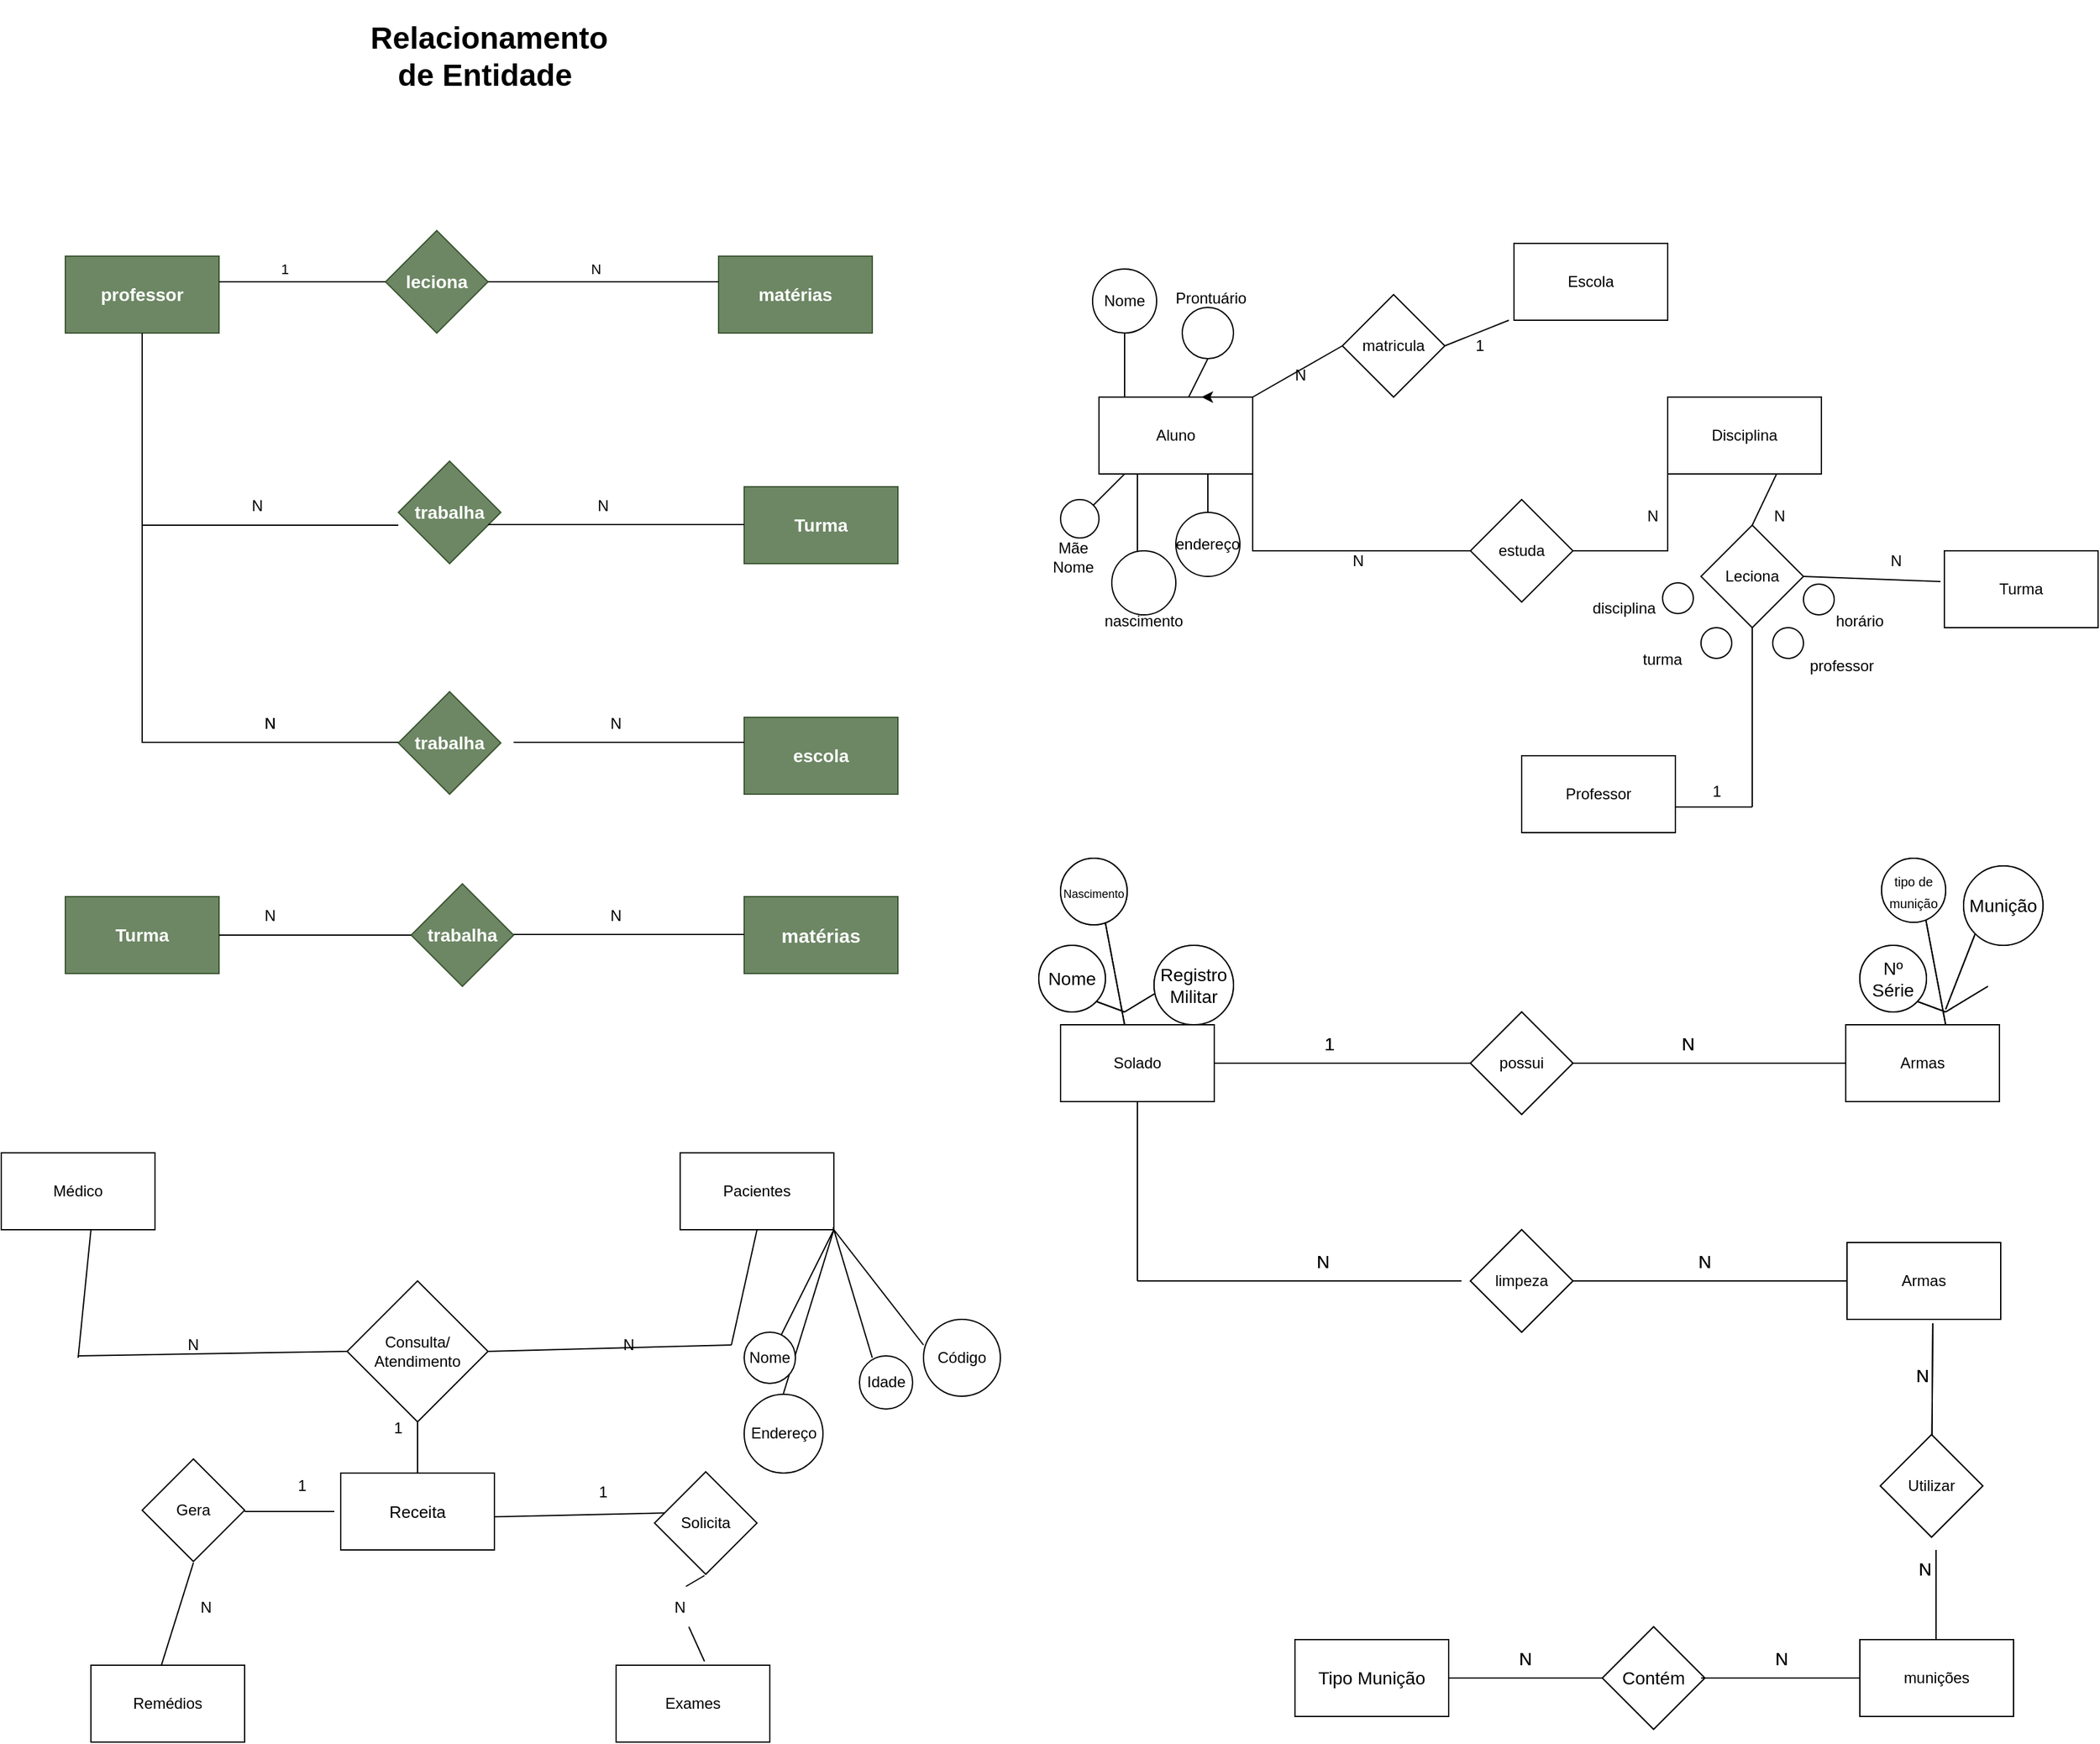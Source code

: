 <mxfile version="20.6.0" type="github">
  <diagram id="TIHsoBNiSvZj5yawtPr-" name="Página-1">
    <mxGraphModel dx="2253" dy="794" grid="1" gridSize="10" guides="1" tooltips="1" connect="1" arrows="1" fold="1" page="1" pageScale="1" pageWidth="827" pageHeight="1169" math="0" shadow="0">
      <root>
        <mxCell id="0" />
        <mxCell id="1" parent="0" />
        <mxCell id="hfVkXIuvT78MhlZP0iKI-267" value="&lt;font style=&quot;font-size: 14px;&quot;&gt;&lt;b&gt;professor&lt;/b&gt;&lt;/font&gt;" style="rounded=0;whiteSpace=wrap;html=1;fillColor=#6d8764;fontColor=#ffffff;strokeColor=#3A5431;" vertex="1" parent="1">
          <mxGeometry x="-760" y="220" width="120" height="60" as="geometry" />
        </mxCell>
        <mxCell id="hfVkXIuvT78MhlZP0iKI-268" value="&lt;font style=&quot;font-size: 14px;&quot;&gt;&lt;b&gt;leciona&lt;/b&gt;&lt;/font&gt;" style="rhombus;whiteSpace=wrap;html=1;fillColor=#6d8764;fontColor=#ffffff;strokeColor=#3A5431;" vertex="1" parent="1">
          <mxGeometry x="-510" y="200" width="80" height="80" as="geometry" />
        </mxCell>
        <mxCell id="hfVkXIuvT78MhlZP0iKI-269" value="&lt;font style=&quot;font-size: 14px;&quot;&gt;&lt;b&gt;matérias&lt;/b&gt;&lt;/font&gt;" style="rounded=0;whiteSpace=wrap;html=1;fillColor=#6d8764;fontColor=#ffffff;strokeColor=#3A5431;" vertex="1" parent="1">
          <mxGeometry x="-250" y="220" width="120" height="60" as="geometry" />
        </mxCell>
        <mxCell id="hfVkXIuvT78MhlZP0iKI-270" value="" style="endArrow=none;html=1;rounded=0;entryX=0;entryY=0.5;entryDx=0;entryDy=0;" edge="1" parent="1" target="hfVkXIuvT78MhlZP0iKI-268">
          <mxGeometry width="50" height="50" relative="1" as="geometry">
            <mxPoint x="-640" y="240" as="sourcePoint" />
            <mxPoint x="-590" y="190" as="targetPoint" />
          </mxGeometry>
        </mxCell>
        <mxCell id="hfVkXIuvT78MhlZP0iKI-271" value="1" style="edgeLabel;html=1;align=center;verticalAlign=middle;resizable=0;points=[];" vertex="1" connectable="0" parent="hfVkXIuvT78MhlZP0iKI-270">
          <mxGeometry x="-0.212" y="4" relative="1" as="geometry">
            <mxPoint y="-6" as="offset" />
          </mxGeometry>
        </mxCell>
        <mxCell id="hfVkXIuvT78MhlZP0iKI-272" value="" style="endArrow=none;html=1;rounded=0;exitX=1;exitY=0.5;exitDx=0;exitDy=0;" edge="1" parent="1" source="hfVkXIuvT78MhlZP0iKI-268">
          <mxGeometry width="50" height="50" relative="1" as="geometry">
            <mxPoint x="-420" y="239.5" as="sourcePoint" />
            <mxPoint x="-250" y="240" as="targetPoint" />
            <Array as="points">
              <mxPoint x="-330" y="240" />
            </Array>
          </mxGeometry>
        </mxCell>
        <mxCell id="hfVkXIuvT78MhlZP0iKI-273" value="N" style="edgeLabel;html=1;align=center;verticalAlign=middle;resizable=0;points=[];" vertex="1" connectable="0" parent="hfVkXIuvT78MhlZP0iKI-272">
          <mxGeometry x="-0.075" y="-2" relative="1" as="geometry">
            <mxPoint y="-12" as="offset" />
          </mxGeometry>
        </mxCell>
        <mxCell id="hfVkXIuvT78MhlZP0iKI-274" value="&lt;font style=&quot;font-size: 14px;&quot;&gt;&lt;b&gt;Turma&lt;/b&gt;&lt;/font&gt;" style="rounded=0;whiteSpace=wrap;html=1;fillColor=#6d8764;fontColor=#ffffff;strokeColor=#3A5431;" vertex="1" parent="1">
          <mxGeometry x="-230" y="400" width="120" height="60" as="geometry" />
        </mxCell>
        <mxCell id="hfVkXIuvT78MhlZP0iKI-275" value="" style="endArrow=none;html=1;rounded=0;entryX=0.5;entryY=1;entryDx=0;entryDy=0;startArrow=none;" edge="1" parent="1" target="hfVkXIuvT78MhlZP0iKI-267">
          <mxGeometry width="50" height="50" relative="1" as="geometry">
            <mxPoint x="-700" y="600" as="sourcePoint" />
            <mxPoint x="-700" y="290" as="targetPoint" />
            <Array as="points" />
          </mxGeometry>
        </mxCell>
        <mxCell id="hfVkXIuvT78MhlZP0iKI-276" value="" style="endArrow=none;html=1;rounded=0;entryX=0.5;entryY=1;entryDx=0;entryDy=0;" edge="1" parent="1">
          <mxGeometry width="50" height="50" relative="1" as="geometry">
            <mxPoint x="-700" y="360" as="sourcePoint" />
            <mxPoint x="-700" y="320" as="targetPoint" />
            <Array as="points">
              <mxPoint x="-700" y="340" />
              <mxPoint x="-700" y="320" />
              <mxPoint x="-700" y="330" />
            </Array>
          </mxGeometry>
        </mxCell>
        <mxCell id="hfVkXIuvT78MhlZP0iKI-277" value="&lt;font style=&quot;font-size: 14px;&quot;&gt;&lt;b&gt;trabalha&lt;/b&gt;&lt;/font&gt;" style="rhombus;whiteSpace=wrap;html=1;fillColor=#6d8764;fontColor=#ffffff;strokeColor=#3A5431;" vertex="1" parent="1">
          <mxGeometry x="-500" y="380" width="80" height="80" as="geometry" />
        </mxCell>
        <mxCell id="hfVkXIuvT78MhlZP0iKI-278" value="" style="endArrow=none;html=1;rounded=0;" edge="1" parent="1">
          <mxGeometry width="50" height="50" relative="1" as="geometry">
            <mxPoint x="-500" y="430" as="sourcePoint" />
            <mxPoint x="-700" y="430" as="targetPoint" />
          </mxGeometry>
        </mxCell>
        <mxCell id="hfVkXIuvT78MhlZP0iKI-279" value="&lt;font style=&quot;font-size: 14px;&quot;&gt;&lt;b&gt;trabalha&lt;/b&gt;&lt;/font&gt;" style="rhombus;whiteSpace=wrap;html=1;fillColor=#6d8764;fontColor=#ffffff;strokeColor=#3A5431;" vertex="1" parent="1">
          <mxGeometry x="-500" y="560" width="80" height="80" as="geometry" />
        </mxCell>
        <mxCell id="hfVkXIuvT78MhlZP0iKI-280" value="&lt;b&gt;&lt;font style=&quot;font-size: 14px;&quot;&gt;escola&lt;/font&gt;&lt;/b&gt;" style="rounded=0;whiteSpace=wrap;html=1;fillColor=#6d8764;fontColor=#ffffff;strokeColor=#3A5431;" vertex="1" parent="1">
          <mxGeometry x="-230" y="580" width="120" height="60" as="geometry" />
        </mxCell>
        <mxCell id="hfVkXIuvT78MhlZP0iKI-281" value="" style="endArrow=none;html=1;rounded=0;" edge="1" parent="1">
          <mxGeometry width="50" height="50" relative="1" as="geometry">
            <mxPoint x="-500" y="599.5" as="sourcePoint" />
            <mxPoint x="-700" y="599.5" as="targetPoint" />
          </mxGeometry>
        </mxCell>
        <mxCell id="hfVkXIuvT78MhlZP0iKI-282" value="" style="endArrow=none;html=1;rounded=0;" edge="1" parent="1">
          <mxGeometry width="50" height="50" relative="1" as="geometry">
            <mxPoint x="-230" y="429.5" as="sourcePoint" />
            <mxPoint x="-430" y="429.5" as="targetPoint" />
          </mxGeometry>
        </mxCell>
        <mxCell id="hfVkXIuvT78MhlZP0iKI-283" value="" style="endArrow=none;html=1;rounded=0;" edge="1" parent="1">
          <mxGeometry width="50" height="50" relative="1" as="geometry">
            <mxPoint x="-230" y="599.5" as="sourcePoint" />
            <mxPoint x="-410" y="599.5" as="targetPoint" />
          </mxGeometry>
        </mxCell>
        <mxCell id="hfVkXIuvT78MhlZP0iKI-284" value="N" style="text;html=1;strokeColor=none;fillColor=none;align=center;verticalAlign=middle;whiteSpace=wrap;rounded=0;" vertex="1" parent="1">
          <mxGeometry x="-370" y="400" width="60" height="30" as="geometry" />
        </mxCell>
        <mxCell id="hfVkXIuvT78MhlZP0iKI-285" value="N" style="text;html=1;strokeColor=none;fillColor=none;align=center;verticalAlign=middle;whiteSpace=wrap;rounded=0;" vertex="1" parent="1">
          <mxGeometry x="-640" y="400" width="60" height="30" as="geometry" />
        </mxCell>
        <mxCell id="hfVkXIuvT78MhlZP0iKI-286" value="N" style="text;html=1;strokeColor=none;fillColor=none;align=center;verticalAlign=middle;whiteSpace=wrap;rounded=0;" vertex="1" parent="1">
          <mxGeometry x="-360" y="570" width="60" height="30" as="geometry" />
        </mxCell>
        <mxCell id="hfVkXIuvT78MhlZP0iKI-287" value="N" style="text;html=1;strokeColor=none;fillColor=none;align=center;verticalAlign=middle;whiteSpace=wrap;rounded=0;" vertex="1" parent="1">
          <mxGeometry x="-630" y="570" width="60" height="30" as="geometry" />
        </mxCell>
        <mxCell id="hfVkXIuvT78MhlZP0iKI-288" value="&lt;b&gt;&lt;font style=&quot;font-size: 14px;&quot;&gt;Turma&lt;/font&gt;&lt;/b&gt;" style="rounded=0;whiteSpace=wrap;html=1;fillColor=#6d8764;fontColor=#ffffff;strokeColor=#3A5431;" vertex="1" parent="1">
          <mxGeometry x="-760" y="720" width="120" height="60" as="geometry" />
        </mxCell>
        <mxCell id="hfVkXIuvT78MhlZP0iKI-289" value="&lt;b&gt;&lt;font style=&quot;font-size: 15px;&quot;&gt;matérias&lt;/font&gt;&lt;/b&gt;" style="rounded=0;whiteSpace=wrap;html=1;fillColor=#6d8764;fontColor=#ffffff;strokeColor=#3A5431;" vertex="1" parent="1">
          <mxGeometry x="-230" y="720" width="120" height="60" as="geometry" />
        </mxCell>
        <mxCell id="hfVkXIuvT78MhlZP0iKI-290" value="&lt;b&gt;&lt;font style=&quot;font-size: 14px;&quot;&gt;trabalha&lt;/font&gt;&lt;/b&gt;" style="rhombus;whiteSpace=wrap;html=1;fillColor=#6d8764;fontColor=#ffffff;strokeColor=#3A5431;" vertex="1" parent="1">
          <mxGeometry x="-490" y="710" width="80" height="80" as="geometry" />
        </mxCell>
        <mxCell id="hfVkXIuvT78MhlZP0iKI-291" value="" style="endArrow=none;html=1;rounded=0;exitX=0;exitY=0.5;exitDx=0;exitDy=0;entryX=1;entryY=0.5;entryDx=0;entryDy=0;" edge="1" parent="1" source="hfVkXIuvT78MhlZP0iKI-290" target="hfVkXIuvT78MhlZP0iKI-288">
          <mxGeometry width="50" height="50" relative="1" as="geometry">
            <mxPoint x="-500" y="750" as="sourcePoint" />
            <mxPoint x="-630" y="750" as="targetPoint" />
          </mxGeometry>
        </mxCell>
        <mxCell id="hfVkXIuvT78MhlZP0iKI-292" value="" style="endArrow=none;html=1;rounded=0;" edge="1" parent="1">
          <mxGeometry width="50" height="50" relative="1" as="geometry">
            <mxPoint x="-230" y="749.5" as="sourcePoint" />
            <mxPoint x="-410" y="749.5" as="targetPoint" />
          </mxGeometry>
        </mxCell>
        <mxCell id="hfVkXIuvT78MhlZP0iKI-293" value="N" style="text;html=1;strokeColor=none;fillColor=none;align=center;verticalAlign=middle;whiteSpace=wrap;rounded=0;" vertex="1" parent="1">
          <mxGeometry x="-630" y="570" width="60" height="30" as="geometry" />
        </mxCell>
        <mxCell id="hfVkXIuvT78MhlZP0iKI-294" value="N" style="text;html=1;strokeColor=none;fillColor=none;align=center;verticalAlign=middle;whiteSpace=wrap;rounded=0;" vertex="1" parent="1">
          <mxGeometry x="-630" y="720" width="60" height="30" as="geometry" />
        </mxCell>
        <mxCell id="hfVkXIuvT78MhlZP0iKI-295" value="N" style="text;html=1;strokeColor=none;fillColor=none;align=center;verticalAlign=middle;whiteSpace=wrap;rounded=0;" vertex="1" parent="1">
          <mxGeometry x="-360" y="720" width="60" height="30" as="geometry" />
        </mxCell>
        <mxCell id="hfVkXIuvT78MhlZP0iKI-296" value="&lt;h1 style=&quot;text-align: center;&quot;&gt;Relacionamento de Entidade&amp;nbsp;&lt;/h1&gt;&lt;div&gt;&lt;br&gt;&lt;/div&gt;" style="text;html=1;strokeColor=none;fillColor=none;spacing=5;spacingTop=-20;whiteSpace=wrap;overflow=hidden;rounded=0;" vertex="1" parent="1">
          <mxGeometry x="-540" y="30" width="220" height="70" as="geometry" />
        </mxCell>
        <mxCell id="hfVkXIuvT78MhlZP0iKI-298" value="Aluno" style="rounded=0;whiteSpace=wrap;html=1;" vertex="1" parent="1">
          <mxGeometry x="47" y="330" width="120" height="60" as="geometry" />
        </mxCell>
        <mxCell id="hfVkXIuvT78MhlZP0iKI-299" value="Disciplina" style="rounded=0;whiteSpace=wrap;html=1;" vertex="1" parent="1">
          <mxGeometry x="491" y="330" width="120" height="60" as="geometry" />
        </mxCell>
        <mxCell id="hfVkXIuvT78MhlZP0iKI-300" value="matricula" style="rhombus;whiteSpace=wrap;html=1;" vertex="1" parent="1">
          <mxGeometry x="237" y="250" width="80" height="80" as="geometry" />
        </mxCell>
        <mxCell id="hfVkXIuvT78MhlZP0iKI-301" value="Escola" style="rounded=0;whiteSpace=wrap;html=1;" vertex="1" parent="1">
          <mxGeometry x="371" y="210" width="120" height="60" as="geometry" />
        </mxCell>
        <mxCell id="hfVkXIuvT78MhlZP0iKI-302" value="estuda" style="rhombus;whiteSpace=wrap;html=1;" vertex="1" parent="1">
          <mxGeometry x="337" y="410" width="80" height="80" as="geometry" />
        </mxCell>
        <mxCell id="hfVkXIuvT78MhlZP0iKI-303" value="Professor" style="rounded=0;whiteSpace=wrap;html=1;" vertex="1" parent="1">
          <mxGeometry x="377" y="610" width="120" height="60" as="geometry" />
        </mxCell>
        <mxCell id="hfVkXIuvT78MhlZP0iKI-304" value="Leciona" style="rhombus;whiteSpace=wrap;html=1;" vertex="1" parent="1">
          <mxGeometry x="517" y="430" width="80" height="80" as="geometry" />
        </mxCell>
        <mxCell id="hfVkXIuvT78MhlZP0iKI-305" value="Turma" style="rounded=0;whiteSpace=wrap;html=1;" vertex="1" parent="1">
          <mxGeometry x="707" y="450" width="120" height="60" as="geometry" />
        </mxCell>
        <mxCell id="hfVkXIuvT78MhlZP0iKI-306" style="edgeStyle=orthogonalEdgeStyle;rounded=0;orthogonalLoop=1;jettySize=auto;html=1;exitX=0.75;exitY=0;exitDx=0;exitDy=0;entryX=0.667;entryY=0;entryDx=0;entryDy=0;entryPerimeter=0;" edge="1" parent="1" source="hfVkXIuvT78MhlZP0iKI-298" target="hfVkXIuvT78MhlZP0iKI-298">
          <mxGeometry relative="1" as="geometry" />
        </mxCell>
        <mxCell id="hfVkXIuvT78MhlZP0iKI-307" value="" style="endArrow=none;html=1;rounded=0;entryX=0;entryY=0.5;entryDx=0;entryDy=0;" edge="1" parent="1" target="hfVkXIuvT78MhlZP0iKI-302">
          <mxGeometry width="50" height="50" relative="1" as="geometry">
            <mxPoint x="167" y="390" as="sourcePoint" />
            <mxPoint x="217" y="340" as="targetPoint" />
            <Array as="points">
              <mxPoint x="167" y="450" />
            </Array>
          </mxGeometry>
        </mxCell>
        <mxCell id="hfVkXIuvT78MhlZP0iKI-308" value="" style="endArrow=none;html=1;rounded=0;entryX=0;entryY=1;entryDx=0;entryDy=0;" edge="1" parent="1" target="hfVkXIuvT78MhlZP0iKI-299">
          <mxGeometry width="50" height="50" relative="1" as="geometry">
            <mxPoint x="417" y="450" as="sourcePoint" />
            <mxPoint x="467" y="400" as="targetPoint" />
            <Array as="points">
              <mxPoint x="491" y="450" />
            </Array>
          </mxGeometry>
        </mxCell>
        <mxCell id="hfVkXIuvT78MhlZP0iKI-309" value="" style="endArrow=none;html=1;rounded=0;entryX=0;entryY=0.5;entryDx=0;entryDy=0;" edge="1" parent="1" target="hfVkXIuvT78MhlZP0iKI-300">
          <mxGeometry width="50" height="50" relative="1" as="geometry">
            <mxPoint x="167" y="330" as="sourcePoint" />
            <mxPoint x="217" y="280" as="targetPoint" />
          </mxGeometry>
        </mxCell>
        <mxCell id="hfVkXIuvT78MhlZP0iKI-310" value="" style="endArrow=none;html=1;rounded=0;" edge="1" parent="1">
          <mxGeometry width="50" height="50" relative="1" as="geometry">
            <mxPoint x="317" y="290" as="sourcePoint" />
            <mxPoint x="367" y="270" as="targetPoint" />
          </mxGeometry>
        </mxCell>
        <mxCell id="hfVkXIuvT78MhlZP0iKI-311" value="" style="endArrow=none;html=1;rounded=0;exitX=0.5;exitY=0;exitDx=0;exitDy=0;" edge="1" parent="1" source="hfVkXIuvT78MhlZP0iKI-304">
          <mxGeometry width="50" height="50" relative="1" as="geometry">
            <mxPoint x="526" y="440" as="sourcePoint" />
            <mxPoint x="576" y="390" as="targetPoint" />
          </mxGeometry>
        </mxCell>
        <mxCell id="hfVkXIuvT78MhlZP0iKI-312" value="" style="endArrow=none;html=1;rounded=0;" edge="1" parent="1">
          <mxGeometry width="50" height="50" relative="1" as="geometry">
            <mxPoint x="557" y="650" as="sourcePoint" />
            <mxPoint x="557" y="510" as="targetPoint" />
          </mxGeometry>
        </mxCell>
        <mxCell id="hfVkXIuvT78MhlZP0iKI-313" value="" style="endArrow=none;html=1;rounded=0;entryX=-0.025;entryY=0.4;entryDx=0;entryDy=0;entryPerimeter=0;" edge="1" parent="1" target="hfVkXIuvT78MhlZP0iKI-305">
          <mxGeometry width="50" height="50" relative="1" as="geometry">
            <mxPoint x="597" y="470" as="sourcePoint" />
            <mxPoint x="647" y="420" as="targetPoint" />
          </mxGeometry>
        </mxCell>
        <mxCell id="hfVkXIuvT78MhlZP0iKI-314" value="" style="endArrow=none;html=1;rounded=0;" edge="1" parent="1">
          <mxGeometry width="50" height="50" relative="1" as="geometry">
            <mxPoint x="497" y="650" as="sourcePoint" />
            <mxPoint x="557" y="650" as="targetPoint" />
          </mxGeometry>
        </mxCell>
        <mxCell id="hfVkXIuvT78MhlZP0iKI-315" value="" style="ellipse;whiteSpace=wrap;html=1;aspect=fixed;" vertex="1" parent="1">
          <mxGeometry x="42" y="230" width="50" height="50" as="geometry" />
        </mxCell>
        <mxCell id="hfVkXIuvT78MhlZP0iKI-316" value="" style="endArrow=none;html=1;rounded=0;entryX=0.5;entryY=1;entryDx=0;entryDy=0;" edge="1" parent="1" target="hfVkXIuvT78MhlZP0iKI-315">
          <mxGeometry width="50" height="50" relative="1" as="geometry">
            <mxPoint x="67" y="330" as="sourcePoint" />
            <mxPoint x="117" y="280" as="targetPoint" />
          </mxGeometry>
        </mxCell>
        <mxCell id="hfVkXIuvT78MhlZP0iKI-317" value="Nome" style="text;html=1;strokeColor=none;fillColor=none;align=center;verticalAlign=middle;whiteSpace=wrap;rounded=0;" vertex="1" parent="1">
          <mxGeometry x="37" y="240" width="60" height="30" as="geometry" />
        </mxCell>
        <mxCell id="hfVkXIuvT78MhlZP0iKI-318" value="" style="endArrow=none;html=1;rounded=0;" edge="1" parent="1">
          <mxGeometry width="50" height="50" relative="1" as="geometry">
            <mxPoint x="77" y="450" as="sourcePoint" />
            <mxPoint x="77" y="390" as="targetPoint" />
          </mxGeometry>
        </mxCell>
        <mxCell id="hfVkXIuvT78MhlZP0iKI-319" value="" style="ellipse;whiteSpace=wrap;html=1;aspect=fixed;" vertex="1" parent="1">
          <mxGeometry x="57" y="450" width="50" height="50" as="geometry" />
        </mxCell>
        <mxCell id="hfVkXIuvT78MhlZP0iKI-320" value="endereço" style="ellipse;whiteSpace=wrap;html=1;aspect=fixed;" vertex="1" parent="1">
          <mxGeometry x="107" y="420" width="50" height="50" as="geometry" />
        </mxCell>
        <mxCell id="hfVkXIuvT78MhlZP0iKI-321" value="" style="endArrow=none;html=1;rounded=0;exitX=0.5;exitY=0;exitDx=0;exitDy=0;" edge="1" parent="1" source="hfVkXIuvT78MhlZP0iKI-320">
          <mxGeometry width="50" height="50" relative="1" as="geometry">
            <mxPoint x="82" y="440" as="sourcePoint" />
            <mxPoint x="132" y="390" as="targetPoint" />
          </mxGeometry>
        </mxCell>
        <mxCell id="hfVkXIuvT78MhlZP0iKI-322" value="" style="ellipse;whiteSpace=wrap;html=1;aspect=fixed;" vertex="1" parent="1">
          <mxGeometry x="112" y="260" width="40" height="40" as="geometry" />
        </mxCell>
        <mxCell id="hfVkXIuvT78MhlZP0iKI-323" value="" style="endArrow=none;html=1;rounded=0;entryX=0.5;entryY=1;entryDx=0;entryDy=0;" edge="1" parent="1" target="hfVkXIuvT78MhlZP0iKI-322">
          <mxGeometry width="50" height="50" relative="1" as="geometry">
            <mxPoint x="117" y="330" as="sourcePoint" />
            <mxPoint x="167" y="280" as="targetPoint" />
          </mxGeometry>
        </mxCell>
        <mxCell id="hfVkXIuvT78MhlZP0iKI-324" value="nascimento" style="text;html=1;strokeColor=none;fillColor=none;align=center;verticalAlign=middle;whiteSpace=wrap;rounded=0;" vertex="1" parent="1">
          <mxGeometry x="52" y="490" width="60" height="30" as="geometry" />
        </mxCell>
        <mxCell id="hfVkXIuvT78MhlZP0iKI-325" value="Prontuário" style="text;html=1;strokeColor=none;fillColor=none;align=center;verticalAlign=middle;whiteSpace=wrap;rounded=0;" vertex="1" parent="1">
          <mxGeometry x="102" y="235" width="65" height="35" as="geometry" />
        </mxCell>
        <mxCell id="hfVkXIuvT78MhlZP0iKI-326" value="" style="ellipse;whiteSpace=wrap;html=1;aspect=fixed;" vertex="1" parent="1">
          <mxGeometry x="17" y="410" width="30" height="30" as="geometry" />
        </mxCell>
        <mxCell id="hfVkXIuvT78MhlZP0iKI-327" value="" style="endArrow=none;html=1;rounded=0;exitX=1;exitY=0;exitDx=0;exitDy=0;" edge="1" parent="1" source="hfVkXIuvT78MhlZP0iKI-326">
          <mxGeometry width="50" height="50" relative="1" as="geometry">
            <mxPoint x="17" y="440" as="sourcePoint" />
            <mxPoint x="67" y="390" as="targetPoint" />
          </mxGeometry>
        </mxCell>
        <mxCell id="hfVkXIuvT78MhlZP0iKI-328" value="Mãe&lt;br&gt;Nome" style="text;html=1;strokeColor=none;fillColor=none;align=center;verticalAlign=middle;whiteSpace=wrap;rounded=0;" vertex="1" parent="1">
          <mxGeometry x="-3" y="440" width="60" height="30" as="geometry" />
        </mxCell>
        <mxCell id="hfVkXIuvT78MhlZP0iKI-329" value="N" style="text;html=1;strokeColor=none;fillColor=none;align=center;verticalAlign=middle;whiteSpace=wrap;rounded=0;" vertex="1" parent="1">
          <mxGeometry x="172" y="295" width="65" height="35" as="geometry" />
        </mxCell>
        <mxCell id="hfVkXIuvT78MhlZP0iKI-330" value="1" style="text;html=1;strokeColor=none;fillColor=none;align=center;verticalAlign=middle;whiteSpace=wrap;rounded=0;" vertex="1" parent="1">
          <mxGeometry x="312" y="272.5" width="65" height="35" as="geometry" />
        </mxCell>
        <mxCell id="hfVkXIuvT78MhlZP0iKI-331" value="N" style="text;html=1;strokeColor=none;fillColor=none;align=center;verticalAlign=middle;whiteSpace=wrap;rounded=0;" vertex="1" parent="1">
          <mxGeometry x="217" y="440" width="65" height="35" as="geometry" />
        </mxCell>
        <mxCell id="hfVkXIuvT78MhlZP0iKI-332" value="N" style="text;html=1;strokeColor=none;fillColor=none;align=center;verticalAlign=middle;whiteSpace=wrap;rounded=0;" vertex="1" parent="1">
          <mxGeometry x="447" y="405" width="65" height="35" as="geometry" />
        </mxCell>
        <mxCell id="hfVkXIuvT78MhlZP0iKI-333" value="N" style="text;html=1;strokeColor=none;fillColor=none;align=center;verticalAlign=middle;whiteSpace=wrap;rounded=0;" vertex="1" parent="1">
          <mxGeometry x="546" y="405" width="65" height="35" as="geometry" />
        </mxCell>
        <mxCell id="hfVkXIuvT78MhlZP0iKI-334" value="N" style="text;html=1;strokeColor=none;fillColor=none;align=center;verticalAlign=middle;whiteSpace=wrap;rounded=0;" vertex="1" parent="1">
          <mxGeometry x="637" y="440" width="65" height="35" as="geometry" />
        </mxCell>
        <mxCell id="hfVkXIuvT78MhlZP0iKI-335" value="1" style="text;html=1;strokeColor=none;fillColor=none;align=center;verticalAlign=middle;whiteSpace=wrap;rounded=0;" vertex="1" parent="1">
          <mxGeometry x="497" y="620" width="65" height="35" as="geometry" />
        </mxCell>
        <mxCell id="hfVkXIuvT78MhlZP0iKI-336" value="" style="ellipse;whiteSpace=wrap;html=1;aspect=fixed;" vertex="1" parent="1">
          <mxGeometry x="573" y="510" width="24" height="24" as="geometry" />
        </mxCell>
        <mxCell id="hfVkXIuvT78MhlZP0iKI-337" value="" style="ellipse;whiteSpace=wrap;html=1;aspect=fixed;" vertex="1" parent="1">
          <mxGeometry x="597" y="476" width="24" height="24" as="geometry" />
        </mxCell>
        <mxCell id="hfVkXIuvT78MhlZP0iKI-338" value="" style="ellipse;whiteSpace=wrap;html=1;aspect=fixed;" vertex="1" parent="1">
          <mxGeometry x="517" y="510" width="24" height="24" as="geometry" />
        </mxCell>
        <mxCell id="hfVkXIuvT78MhlZP0iKI-339" value="" style="ellipse;whiteSpace=wrap;html=1;aspect=fixed;" vertex="1" parent="1">
          <mxGeometry x="487" y="475" width="24" height="24" as="geometry" />
        </mxCell>
        <mxCell id="hfVkXIuvT78MhlZP0iKI-340" value="disciplina" style="text;html=1;strokeColor=none;fillColor=none;align=center;verticalAlign=middle;whiteSpace=wrap;rounded=0;" vertex="1" parent="1">
          <mxGeometry x="427" y="480" width="60" height="30" as="geometry" />
        </mxCell>
        <mxCell id="hfVkXIuvT78MhlZP0iKI-341" value="turma" style="text;html=1;strokeColor=none;fillColor=none;align=center;verticalAlign=middle;whiteSpace=wrap;rounded=0;" vertex="1" parent="1">
          <mxGeometry x="457" y="520" width="60" height="30" as="geometry" />
        </mxCell>
        <mxCell id="hfVkXIuvT78MhlZP0iKI-342" value="professor" style="text;html=1;strokeColor=none;fillColor=none;align=center;verticalAlign=middle;whiteSpace=wrap;rounded=0;" vertex="1" parent="1">
          <mxGeometry x="597" y="525" width="60" height="30" as="geometry" />
        </mxCell>
        <mxCell id="hfVkXIuvT78MhlZP0iKI-343" value="horário" style="text;html=1;strokeColor=none;fillColor=none;align=center;verticalAlign=middle;whiteSpace=wrap;rounded=0;" vertex="1" parent="1">
          <mxGeometry x="611" y="490" width="60" height="30" as="geometry" />
        </mxCell>
        <mxCell id="hfVkXIuvT78MhlZP0iKI-582" value="Solado" style="rounded=0;whiteSpace=wrap;html=1;" vertex="1" parent="1">
          <mxGeometry x="17" y="820" width="120" height="60" as="geometry" />
        </mxCell>
        <mxCell id="hfVkXIuvT78MhlZP0iKI-583" value="Armas" style="rounded=0;whiteSpace=wrap;html=1;" vertex="1" parent="1">
          <mxGeometry x="630" y="820" width="120" height="60" as="geometry" />
        </mxCell>
        <mxCell id="hfVkXIuvT78MhlZP0iKI-584" value="possui" style="rhombus;whiteSpace=wrap;html=1;" vertex="1" parent="1">
          <mxGeometry x="337" y="810" width="80" height="80" as="geometry" />
        </mxCell>
        <mxCell id="hfVkXIuvT78MhlZP0iKI-585" value="limpeza" style="rhombus;whiteSpace=wrap;html=1;" vertex="1" parent="1">
          <mxGeometry x="337" y="980" width="80" height="80" as="geometry" />
        </mxCell>
        <mxCell id="hfVkXIuvT78MhlZP0iKI-586" value="Armas" style="rounded=0;whiteSpace=wrap;html=1;" vertex="1" parent="1">
          <mxGeometry x="631" y="990" width="120" height="60" as="geometry" />
        </mxCell>
        <mxCell id="hfVkXIuvT78MhlZP0iKI-587" value="munições" style="rounded=0;whiteSpace=wrap;html=1;" vertex="1" parent="1">
          <mxGeometry x="641" y="1300" width="120" height="60" as="geometry" />
        </mxCell>
        <mxCell id="hfVkXIuvT78MhlZP0iKI-588" value="Utilizar" style="rhombus;whiteSpace=wrap;html=1;" vertex="1" parent="1">
          <mxGeometry x="657" y="1140" width="80" height="80" as="geometry" />
        </mxCell>
        <mxCell id="hfVkXIuvT78MhlZP0iKI-589" value="" style="endArrow=none;html=1;rounded=0;fontSize=14;exitX=1;exitY=0.5;exitDx=0;exitDy=0;entryX=0;entryY=0.5;entryDx=0;entryDy=0;" edge="1" parent="1" source="hfVkXIuvT78MhlZP0iKI-582" target="hfVkXIuvT78MhlZP0iKI-584">
          <mxGeometry width="50" height="50" relative="1" as="geometry">
            <mxPoint x="140" y="860" as="sourcePoint" />
            <mxPoint x="330" y="850" as="targetPoint" />
            <Array as="points">
              <mxPoint x="270" y="850" />
              <mxPoint x="330" y="850" />
            </Array>
          </mxGeometry>
        </mxCell>
        <mxCell id="hfVkXIuvT78MhlZP0iKI-590" value="" style="endArrow=none;html=1;rounded=0;fontSize=14;entryX=0;entryY=0.5;entryDx=0;entryDy=0;" edge="1" parent="1" target="hfVkXIuvT78MhlZP0iKI-583">
          <mxGeometry width="50" height="50" relative="1" as="geometry">
            <mxPoint x="416" y="850" as="sourcePoint" />
            <mxPoint x="486" y="660" as="targetPoint" />
          </mxGeometry>
        </mxCell>
        <mxCell id="hfVkXIuvT78MhlZP0iKI-591" value="" style="endArrow=none;html=1;rounded=0;fontSize=14;" edge="1" parent="1">
          <mxGeometry width="50" height="50" relative="1" as="geometry">
            <mxPoint x="77" y="1020" as="sourcePoint" />
            <mxPoint x="77" y="880" as="targetPoint" />
          </mxGeometry>
        </mxCell>
        <mxCell id="hfVkXIuvT78MhlZP0iKI-592" value="" style="endArrow=none;html=1;rounded=0;fontSize=14;" edge="1" parent="1">
          <mxGeometry width="50" height="50" relative="1" as="geometry">
            <mxPoint x="77" y="1020" as="sourcePoint" />
            <mxPoint x="330" y="1020" as="targetPoint" />
          </mxGeometry>
        </mxCell>
        <mxCell id="hfVkXIuvT78MhlZP0iKI-593" value="" style="endArrow=none;html=1;rounded=0;fontSize=14;entryX=0;entryY=0.5;entryDx=0;entryDy=0;" edge="1" parent="1" target="hfVkXIuvT78MhlZP0iKI-586">
          <mxGeometry width="50" height="50" relative="1" as="geometry">
            <mxPoint x="417" y="1020" as="sourcePoint" />
            <mxPoint x="467" y="970" as="targetPoint" />
          </mxGeometry>
        </mxCell>
        <mxCell id="hfVkXIuvT78MhlZP0iKI-594" value="N" style="text;html=1;strokeColor=none;fillColor=none;align=center;verticalAlign=middle;whiteSpace=wrap;rounded=0;fontSize=14;" vertex="1" parent="1">
          <mxGeometry x="477" y="820" width="60" height="30" as="geometry" />
        </mxCell>
        <mxCell id="hfVkXIuvT78MhlZP0iKI-595" value="1" style="text;html=1;strokeColor=none;fillColor=none;align=center;verticalAlign=middle;whiteSpace=wrap;rounded=0;fontSize=14;" vertex="1" parent="1">
          <mxGeometry x="197" y="820" width="60" height="30" as="geometry" />
        </mxCell>
        <mxCell id="hfVkXIuvT78MhlZP0iKI-596" value="N" style="text;html=1;strokeColor=none;fillColor=none;align=center;verticalAlign=middle;whiteSpace=wrap;rounded=0;fontSize=14;" vertex="1" parent="1">
          <mxGeometry x="192" y="990" width="60" height="30" as="geometry" />
        </mxCell>
        <mxCell id="hfVkXIuvT78MhlZP0iKI-597" value="N" style="text;html=1;strokeColor=none;fillColor=none;align=center;verticalAlign=middle;whiteSpace=wrap;rounded=0;fontSize=14;" vertex="1" parent="1">
          <mxGeometry x="490" y="990" width="60" height="30" as="geometry" />
        </mxCell>
        <mxCell id="hfVkXIuvT78MhlZP0iKI-598" value="" style="endArrow=none;html=1;rounded=0;fontSize=14;entryX=0.558;entryY=1.05;entryDx=0;entryDy=0;entryPerimeter=0;" edge="1" parent="1" source="hfVkXIuvT78MhlZP0iKI-588" target="hfVkXIuvT78MhlZP0iKI-586">
          <mxGeometry width="50" height="50" relative="1" as="geometry">
            <mxPoint x="657" y="1100" as="sourcePoint" />
            <mxPoint x="707" y="1050" as="targetPoint" />
          </mxGeometry>
        </mxCell>
        <mxCell id="hfVkXIuvT78MhlZP0iKI-599" value="" style="endArrow=none;html=1;rounded=0;fontSize=14;" edge="1" parent="1">
          <mxGeometry width="50" height="50" relative="1" as="geometry">
            <mxPoint x="700.5" y="1300" as="sourcePoint" />
            <mxPoint x="700.5" y="1230" as="targetPoint" />
          </mxGeometry>
        </mxCell>
        <mxCell id="hfVkXIuvT78MhlZP0iKI-600" value="N" style="text;html=1;strokeColor=none;fillColor=none;align=center;verticalAlign=middle;whiteSpace=wrap;rounded=0;fontSize=14;" vertex="1" parent="1">
          <mxGeometry x="662" y="1230" width="60" height="30" as="geometry" />
        </mxCell>
        <mxCell id="hfVkXIuvT78MhlZP0iKI-601" value="N" style="text;html=1;strokeColor=none;fillColor=none;align=center;verticalAlign=middle;whiteSpace=wrap;rounded=0;fontSize=14;" vertex="1" parent="1">
          <mxGeometry x="660" y="1078.5" width="60" height="30" as="geometry" />
        </mxCell>
        <mxCell id="hfVkXIuvT78MhlZP0iKI-602" value="Contém" style="rhombus;whiteSpace=wrap;html=1;fontSize=14;" vertex="1" parent="1">
          <mxGeometry x="440" y="1290" width="80" height="80" as="geometry" />
        </mxCell>
        <mxCell id="hfVkXIuvT78MhlZP0iKI-603" value="Tipo Munição" style="rounded=0;whiteSpace=wrap;html=1;fontSize=14;" vertex="1" parent="1">
          <mxGeometry x="200" y="1300" width="120" height="60" as="geometry" />
        </mxCell>
        <mxCell id="hfVkXIuvT78MhlZP0iKI-604" value="" style="endArrow=none;html=1;rounded=0;fontSize=14;" edge="1" parent="1" source="hfVkXIuvT78MhlZP0iKI-603">
          <mxGeometry width="50" height="50" relative="1" as="geometry">
            <mxPoint x="390" y="1380" as="sourcePoint" />
            <mxPoint x="440" y="1330" as="targetPoint" />
          </mxGeometry>
        </mxCell>
        <mxCell id="hfVkXIuvT78MhlZP0iKI-605" value="" style="endArrow=none;html=1;rounded=0;fontSize=14;entryX=0;entryY=0.5;entryDx=0;entryDy=0;" edge="1" parent="1" target="hfVkXIuvT78MhlZP0iKI-587">
          <mxGeometry width="50" height="50" relative="1" as="geometry">
            <mxPoint x="517" y="1330" as="sourcePoint" />
            <mxPoint x="567" y="1280" as="targetPoint" />
          </mxGeometry>
        </mxCell>
        <mxCell id="hfVkXIuvT78MhlZP0iKI-606" value="N" style="text;html=1;strokeColor=none;fillColor=none;align=center;verticalAlign=middle;whiteSpace=wrap;rounded=0;fontSize=14;" vertex="1" parent="1">
          <mxGeometry x="550" y="1300" width="60" height="30" as="geometry" />
        </mxCell>
        <mxCell id="hfVkXIuvT78MhlZP0iKI-607" value="N" style="text;html=1;strokeColor=none;fillColor=none;align=center;verticalAlign=middle;whiteSpace=wrap;rounded=0;fontSize=14;" vertex="1" parent="1">
          <mxGeometry x="350" y="1300" width="60" height="30" as="geometry" />
        </mxCell>
        <mxCell id="hfVkXIuvT78MhlZP0iKI-608" value="" style="endArrow=none;html=1;rounded=0;fontSize=14;" edge="1" parent="1">
          <mxGeometry width="50" height="50" relative="1" as="geometry">
            <mxPoint x="67" y="820" as="sourcePoint" />
            <mxPoint x="50" y="730" as="targetPoint" />
          </mxGeometry>
        </mxCell>
        <mxCell id="hfVkXIuvT78MhlZP0iKI-609" value="" style="endArrow=none;html=1;rounded=0;fontSize=14;" edge="1" parent="1">
          <mxGeometry width="50" height="50" relative="1" as="geometry">
            <mxPoint x="67" y="810" as="sourcePoint" />
            <mxPoint x="100" y="790" as="targetPoint" />
          </mxGeometry>
        </mxCell>
        <mxCell id="hfVkXIuvT78MhlZP0iKI-610" value="" style="endArrow=none;html=1;rounded=0;fontSize=14;" edge="1" parent="1">
          <mxGeometry width="50" height="50" relative="1" as="geometry">
            <mxPoint x="40" y="800" as="sourcePoint" />
            <mxPoint x="67" y="810" as="targetPoint" />
          </mxGeometry>
        </mxCell>
        <mxCell id="hfVkXIuvT78MhlZP0iKI-611" value="Registro&lt;br&gt;Militar" style="ellipse;whiteSpace=wrap;html=1;aspect=fixed;fontSize=14;" vertex="1" parent="1">
          <mxGeometry x="90" y="758" width="62" height="62" as="geometry" />
        </mxCell>
        <mxCell id="hfVkXIuvT78MhlZP0iKI-612" value="Nome" style="ellipse;whiteSpace=wrap;html=1;aspect=fixed;fontSize=14;" vertex="1" parent="1">
          <mxGeometry y="758" width="52" height="52" as="geometry" />
        </mxCell>
        <mxCell id="hfVkXIuvT78MhlZP0iKI-613" value="&lt;font style=&quot;font-size: 9px;&quot;&gt;Nascimento&lt;/font&gt;" style="ellipse;whiteSpace=wrap;html=1;aspect=fixed;fontSize=14;" vertex="1" parent="1">
          <mxGeometry x="17" y="690" width="52" height="52" as="geometry" />
        </mxCell>
        <mxCell id="hfVkXIuvT78MhlZP0iKI-614" value="" style="endArrow=none;html=1;rounded=0;fontSize=14;" edge="1" parent="1">
          <mxGeometry width="50" height="50" relative="1" as="geometry">
            <mxPoint x="708" y="820" as="sourcePoint" />
            <mxPoint x="691" y="730" as="targetPoint" />
          </mxGeometry>
        </mxCell>
        <mxCell id="hfVkXIuvT78MhlZP0iKI-615" value="" style="endArrow=none;html=1;rounded=0;fontSize=14;" edge="1" parent="1">
          <mxGeometry width="50" height="50" relative="1" as="geometry">
            <mxPoint x="708" y="810" as="sourcePoint" />
            <mxPoint x="741" y="790" as="targetPoint" />
          </mxGeometry>
        </mxCell>
        <mxCell id="hfVkXIuvT78MhlZP0iKI-616" value="" style="endArrow=none;html=1;rounded=0;fontSize=14;" edge="1" parent="1">
          <mxGeometry width="50" height="50" relative="1" as="geometry">
            <mxPoint x="681" y="800" as="sourcePoint" />
            <mxPoint x="708" y="810" as="targetPoint" />
          </mxGeometry>
        </mxCell>
        <mxCell id="hfVkXIuvT78MhlZP0iKI-617" value="Nº Série" style="ellipse;whiteSpace=wrap;html=1;aspect=fixed;fontSize=14;" vertex="1" parent="1">
          <mxGeometry x="641" y="758" width="52" height="52" as="geometry" />
        </mxCell>
        <mxCell id="hfVkXIuvT78MhlZP0iKI-618" value="&lt;font size=&quot;1&quot;&gt;tipo de munição&lt;/font&gt;" style="ellipse;whiteSpace=wrap;html=1;aspect=fixed;fontSize=14;" vertex="1" parent="1">
          <mxGeometry x="658" y="690" width="50" height="50" as="geometry" />
        </mxCell>
        <mxCell id="hfVkXIuvT78MhlZP0iKI-619" value="Munição" style="ellipse;whiteSpace=wrap;html=1;aspect=fixed;fontSize=14;" vertex="1" parent="1">
          <mxGeometry x="722" y="696" width="62" height="62" as="geometry" />
        </mxCell>
        <mxCell id="hfVkXIuvT78MhlZP0iKI-620" value="" style="endArrow=none;html=1;rounded=0;fontSize=9;entryX=0;entryY=1;entryDx=0;entryDy=0;" edge="1" parent="1" target="hfVkXIuvT78MhlZP0iKI-619">
          <mxGeometry width="50" height="50" relative="1" as="geometry">
            <mxPoint x="708" y="808" as="sourcePoint" />
            <mxPoint x="758" y="758" as="targetPoint" />
          </mxGeometry>
        </mxCell>
        <mxCell id="hfVkXIuvT78MhlZP0iKI-621" value="Solado" style="rounded=0;whiteSpace=wrap;html=1;" vertex="1" parent="1">
          <mxGeometry x="17" y="820" width="120" height="60" as="geometry" />
        </mxCell>
        <mxCell id="hfVkXIuvT78MhlZP0iKI-622" value="Armas" style="rounded=0;whiteSpace=wrap;html=1;" vertex="1" parent="1">
          <mxGeometry x="630" y="820" width="120" height="60" as="geometry" />
        </mxCell>
        <mxCell id="hfVkXIuvT78MhlZP0iKI-623" value="possui" style="rhombus;whiteSpace=wrap;html=1;" vertex="1" parent="1">
          <mxGeometry x="337" y="810" width="80" height="80" as="geometry" />
        </mxCell>
        <mxCell id="hfVkXIuvT78MhlZP0iKI-624" value="limpeza" style="rhombus;whiteSpace=wrap;html=1;" vertex="1" parent="1">
          <mxGeometry x="337" y="980" width="80" height="80" as="geometry" />
        </mxCell>
        <mxCell id="hfVkXIuvT78MhlZP0iKI-625" value="Armas" style="rounded=0;whiteSpace=wrap;html=1;" vertex="1" parent="1">
          <mxGeometry x="631" y="990" width="120" height="60" as="geometry" />
        </mxCell>
        <mxCell id="hfVkXIuvT78MhlZP0iKI-626" value="munições" style="rounded=0;whiteSpace=wrap;html=1;" vertex="1" parent="1">
          <mxGeometry x="641" y="1300" width="120" height="60" as="geometry" />
        </mxCell>
        <mxCell id="hfVkXIuvT78MhlZP0iKI-627" value="Utilizar" style="rhombus;whiteSpace=wrap;html=1;" vertex="1" parent="1">
          <mxGeometry x="657" y="1140" width="80" height="80" as="geometry" />
        </mxCell>
        <mxCell id="hfVkXIuvT78MhlZP0iKI-628" value="" style="endArrow=none;html=1;rounded=0;fontSize=14;exitX=1;exitY=0.5;exitDx=0;exitDy=0;entryX=0;entryY=0.5;entryDx=0;entryDy=0;" edge="1" parent="1" source="hfVkXIuvT78MhlZP0iKI-621" target="hfVkXIuvT78MhlZP0iKI-623">
          <mxGeometry width="50" height="50" relative="1" as="geometry">
            <mxPoint x="140" y="860" as="sourcePoint" />
            <mxPoint x="330" y="850" as="targetPoint" />
            <Array as="points">
              <mxPoint x="270" y="850" />
              <mxPoint x="330" y="850" />
            </Array>
          </mxGeometry>
        </mxCell>
        <mxCell id="hfVkXIuvT78MhlZP0iKI-629" value="" style="endArrow=none;html=1;rounded=0;fontSize=14;entryX=0;entryY=0.5;entryDx=0;entryDy=0;" edge="1" parent="1" target="hfVkXIuvT78MhlZP0iKI-622">
          <mxGeometry width="50" height="50" relative="1" as="geometry">
            <mxPoint x="416" y="850" as="sourcePoint" />
            <mxPoint x="486" y="660" as="targetPoint" />
          </mxGeometry>
        </mxCell>
        <mxCell id="hfVkXIuvT78MhlZP0iKI-630" value="" style="endArrow=none;html=1;rounded=0;fontSize=14;" edge="1" parent="1">
          <mxGeometry width="50" height="50" relative="1" as="geometry">
            <mxPoint x="77" y="1020" as="sourcePoint" />
            <mxPoint x="77" y="880" as="targetPoint" />
          </mxGeometry>
        </mxCell>
        <mxCell id="hfVkXIuvT78MhlZP0iKI-631" value="" style="endArrow=none;html=1;rounded=0;fontSize=14;" edge="1" parent="1">
          <mxGeometry width="50" height="50" relative="1" as="geometry">
            <mxPoint x="77" y="1020" as="sourcePoint" />
            <mxPoint x="330" y="1020" as="targetPoint" />
          </mxGeometry>
        </mxCell>
        <mxCell id="hfVkXIuvT78MhlZP0iKI-632" value="" style="endArrow=none;html=1;rounded=0;fontSize=14;entryX=0;entryY=0.5;entryDx=0;entryDy=0;" edge="1" parent="1" target="hfVkXIuvT78MhlZP0iKI-625">
          <mxGeometry width="50" height="50" relative="1" as="geometry">
            <mxPoint x="417" y="1020" as="sourcePoint" />
            <mxPoint x="467" y="970" as="targetPoint" />
          </mxGeometry>
        </mxCell>
        <mxCell id="hfVkXIuvT78MhlZP0iKI-633" value="N" style="text;html=1;strokeColor=none;fillColor=none;align=center;verticalAlign=middle;whiteSpace=wrap;rounded=0;fontSize=14;" vertex="1" parent="1">
          <mxGeometry x="477" y="820" width="60" height="30" as="geometry" />
        </mxCell>
        <mxCell id="hfVkXIuvT78MhlZP0iKI-634" value="1" style="text;html=1;strokeColor=none;fillColor=none;align=center;verticalAlign=middle;whiteSpace=wrap;rounded=0;fontSize=14;" vertex="1" parent="1">
          <mxGeometry x="197" y="820" width="60" height="30" as="geometry" />
        </mxCell>
        <mxCell id="hfVkXIuvT78MhlZP0iKI-635" value="N" style="text;html=1;strokeColor=none;fillColor=none;align=center;verticalAlign=middle;whiteSpace=wrap;rounded=0;fontSize=14;" vertex="1" parent="1">
          <mxGeometry x="192" y="990" width="60" height="30" as="geometry" />
        </mxCell>
        <mxCell id="hfVkXIuvT78MhlZP0iKI-636" value="N" style="text;html=1;strokeColor=none;fillColor=none;align=center;verticalAlign=middle;whiteSpace=wrap;rounded=0;fontSize=14;" vertex="1" parent="1">
          <mxGeometry x="490" y="990" width="60" height="30" as="geometry" />
        </mxCell>
        <mxCell id="hfVkXIuvT78MhlZP0iKI-637" value="" style="endArrow=none;html=1;rounded=0;fontSize=14;entryX=0.558;entryY=1.05;entryDx=0;entryDy=0;entryPerimeter=0;" edge="1" parent="1" source="hfVkXIuvT78MhlZP0iKI-627" target="hfVkXIuvT78MhlZP0iKI-625">
          <mxGeometry width="50" height="50" relative="1" as="geometry">
            <mxPoint x="657" y="1100" as="sourcePoint" />
            <mxPoint x="707" y="1050" as="targetPoint" />
          </mxGeometry>
        </mxCell>
        <mxCell id="hfVkXIuvT78MhlZP0iKI-638" value="" style="endArrow=none;html=1;rounded=0;fontSize=14;" edge="1" parent="1">
          <mxGeometry width="50" height="50" relative="1" as="geometry">
            <mxPoint x="700.5" y="1300" as="sourcePoint" />
            <mxPoint x="700.5" y="1230" as="targetPoint" />
          </mxGeometry>
        </mxCell>
        <mxCell id="hfVkXIuvT78MhlZP0iKI-639" value="N" style="text;html=1;strokeColor=none;fillColor=none;align=center;verticalAlign=middle;whiteSpace=wrap;rounded=0;fontSize=14;" vertex="1" parent="1">
          <mxGeometry x="662" y="1230" width="60" height="30" as="geometry" />
        </mxCell>
        <mxCell id="hfVkXIuvT78MhlZP0iKI-640" value="N" style="text;html=1;strokeColor=none;fillColor=none;align=center;verticalAlign=middle;whiteSpace=wrap;rounded=0;fontSize=14;" vertex="1" parent="1">
          <mxGeometry x="660" y="1078.5" width="60" height="30" as="geometry" />
        </mxCell>
        <mxCell id="hfVkXIuvT78MhlZP0iKI-641" value="Contém" style="rhombus;whiteSpace=wrap;html=1;fontSize=14;" vertex="1" parent="1">
          <mxGeometry x="440" y="1290" width="80" height="80" as="geometry" />
        </mxCell>
        <mxCell id="hfVkXIuvT78MhlZP0iKI-642" value="Tipo Munição" style="rounded=0;whiteSpace=wrap;html=1;fontSize=14;" vertex="1" parent="1">
          <mxGeometry x="200" y="1300" width="120" height="60" as="geometry" />
        </mxCell>
        <mxCell id="hfVkXIuvT78MhlZP0iKI-643" value="" style="endArrow=none;html=1;rounded=0;fontSize=14;" edge="1" parent="1" source="hfVkXIuvT78MhlZP0iKI-642">
          <mxGeometry width="50" height="50" relative="1" as="geometry">
            <mxPoint x="390" y="1380" as="sourcePoint" />
            <mxPoint x="440" y="1330" as="targetPoint" />
          </mxGeometry>
        </mxCell>
        <mxCell id="hfVkXIuvT78MhlZP0iKI-644" value="" style="endArrow=none;html=1;rounded=0;fontSize=14;entryX=0;entryY=0.5;entryDx=0;entryDy=0;" edge="1" parent="1" target="hfVkXIuvT78MhlZP0iKI-626">
          <mxGeometry width="50" height="50" relative="1" as="geometry">
            <mxPoint x="517" y="1330" as="sourcePoint" />
            <mxPoint x="567" y="1280" as="targetPoint" />
          </mxGeometry>
        </mxCell>
        <mxCell id="hfVkXIuvT78MhlZP0iKI-645" value="N" style="text;html=1;strokeColor=none;fillColor=none;align=center;verticalAlign=middle;whiteSpace=wrap;rounded=0;fontSize=14;" vertex="1" parent="1">
          <mxGeometry x="550" y="1300" width="60" height="30" as="geometry" />
        </mxCell>
        <mxCell id="hfVkXIuvT78MhlZP0iKI-646" value="N" style="text;html=1;strokeColor=none;fillColor=none;align=center;verticalAlign=middle;whiteSpace=wrap;rounded=0;fontSize=14;" vertex="1" parent="1">
          <mxGeometry x="350" y="1300" width="60" height="30" as="geometry" />
        </mxCell>
        <mxCell id="hfVkXIuvT78MhlZP0iKI-647" value="" style="endArrow=none;html=1;rounded=0;fontSize=14;" edge="1" parent="1">
          <mxGeometry width="50" height="50" relative="1" as="geometry">
            <mxPoint x="67" y="820" as="sourcePoint" />
            <mxPoint x="50" y="730" as="targetPoint" />
          </mxGeometry>
        </mxCell>
        <mxCell id="hfVkXIuvT78MhlZP0iKI-648" value="" style="endArrow=none;html=1;rounded=0;fontSize=14;" edge="1" parent="1">
          <mxGeometry width="50" height="50" relative="1" as="geometry">
            <mxPoint x="67" y="810" as="sourcePoint" />
            <mxPoint x="100" y="790" as="targetPoint" />
          </mxGeometry>
        </mxCell>
        <mxCell id="hfVkXIuvT78MhlZP0iKI-649" value="" style="endArrow=none;html=1;rounded=0;fontSize=14;" edge="1" parent="1">
          <mxGeometry width="50" height="50" relative="1" as="geometry">
            <mxPoint x="40" y="800" as="sourcePoint" />
            <mxPoint x="67" y="810" as="targetPoint" />
          </mxGeometry>
        </mxCell>
        <mxCell id="hfVkXIuvT78MhlZP0iKI-650" value="Registro&lt;br&gt;Militar" style="ellipse;whiteSpace=wrap;html=1;aspect=fixed;fontSize=14;" vertex="1" parent="1">
          <mxGeometry x="90" y="758" width="62" height="62" as="geometry" />
        </mxCell>
        <mxCell id="hfVkXIuvT78MhlZP0iKI-651" value="Nome" style="ellipse;whiteSpace=wrap;html=1;aspect=fixed;fontSize=14;" vertex="1" parent="1">
          <mxGeometry y="758" width="52" height="52" as="geometry" />
        </mxCell>
        <mxCell id="hfVkXIuvT78MhlZP0iKI-652" value="&lt;font style=&quot;font-size: 9px;&quot;&gt;Nascimento&lt;/font&gt;" style="ellipse;whiteSpace=wrap;html=1;aspect=fixed;fontSize=14;" vertex="1" parent="1">
          <mxGeometry x="17" y="690" width="52" height="52" as="geometry" />
        </mxCell>
        <mxCell id="hfVkXIuvT78MhlZP0iKI-653" value="" style="endArrow=none;html=1;rounded=0;fontSize=14;" edge="1" parent="1">
          <mxGeometry width="50" height="50" relative="1" as="geometry">
            <mxPoint x="708" y="820" as="sourcePoint" />
            <mxPoint x="691" y="730" as="targetPoint" />
          </mxGeometry>
        </mxCell>
        <mxCell id="hfVkXIuvT78MhlZP0iKI-654" value="" style="endArrow=none;html=1;rounded=0;fontSize=14;" edge="1" parent="1">
          <mxGeometry width="50" height="50" relative="1" as="geometry">
            <mxPoint x="708" y="810" as="sourcePoint" />
            <mxPoint x="741" y="790" as="targetPoint" />
          </mxGeometry>
        </mxCell>
        <mxCell id="hfVkXIuvT78MhlZP0iKI-655" value="" style="endArrow=none;html=1;rounded=0;fontSize=14;" edge="1" parent="1">
          <mxGeometry width="50" height="50" relative="1" as="geometry">
            <mxPoint x="681" y="800" as="sourcePoint" />
            <mxPoint x="708" y="810" as="targetPoint" />
          </mxGeometry>
        </mxCell>
        <mxCell id="hfVkXIuvT78MhlZP0iKI-656" value="Nº Série" style="ellipse;whiteSpace=wrap;html=1;aspect=fixed;fontSize=14;" vertex="1" parent="1">
          <mxGeometry x="641" y="758" width="52" height="52" as="geometry" />
        </mxCell>
        <mxCell id="hfVkXIuvT78MhlZP0iKI-657" value="&lt;font size=&quot;1&quot;&gt;tipo de munição&lt;/font&gt;" style="ellipse;whiteSpace=wrap;html=1;aspect=fixed;fontSize=14;" vertex="1" parent="1">
          <mxGeometry x="658" y="690" width="50" height="50" as="geometry" />
        </mxCell>
        <mxCell id="hfVkXIuvT78MhlZP0iKI-658" value="Munição" style="ellipse;whiteSpace=wrap;html=1;aspect=fixed;fontSize=14;" vertex="1" parent="1">
          <mxGeometry x="722" y="696" width="62" height="62" as="geometry" />
        </mxCell>
        <mxCell id="hfVkXIuvT78MhlZP0iKI-659" value="" style="endArrow=none;html=1;rounded=0;fontSize=9;entryX=0;entryY=1;entryDx=0;entryDy=0;" edge="1" parent="1" target="hfVkXIuvT78MhlZP0iKI-658">
          <mxGeometry width="50" height="50" relative="1" as="geometry">
            <mxPoint x="708" y="808" as="sourcePoint" />
            <mxPoint x="758" y="758" as="targetPoint" />
          </mxGeometry>
        </mxCell>
        <mxCell id="hfVkXIuvT78MhlZP0iKI-661" value="&lt;font style=&quot;font-size: 12px;&quot;&gt;Médico&lt;/font&gt;" style="rounded=0;whiteSpace=wrap;html=1;fontSize=9;" vertex="1" parent="1">
          <mxGeometry x="-810" y="920" width="120" height="60" as="geometry" />
        </mxCell>
        <mxCell id="hfVkXIuvT78MhlZP0iKI-662" value="&lt;font style=&quot;font-size: 12px;&quot;&gt;Pacientes&lt;/font&gt;" style="rounded=0;whiteSpace=wrap;html=1;fontSize=9;" vertex="1" parent="1">
          <mxGeometry x="-280" y="920" width="120" height="60" as="geometry" />
        </mxCell>
        <mxCell id="hfVkXIuvT78MhlZP0iKI-746" value="&lt;span style=&quot;font-size: 12px;&quot;&gt;Consulta/&lt;br&gt;Atendimento&lt;/span&gt;" style="rhombus;whiteSpace=wrap;html=1;fontSize=9;" vertex="1" parent="1">
          <mxGeometry x="-540" y="1020" width="110" height="110" as="geometry" />
        </mxCell>
        <mxCell id="hfVkXIuvT78MhlZP0iKI-748" value="" style="endArrow=none;html=1;rounded=0;fontSize=12;entryX=0;entryY=0.5;entryDx=0;entryDy=0;" edge="1" parent="1" target="hfVkXIuvT78MhlZP0iKI-746">
          <mxGeometry width="50" height="50" relative="1" as="geometry">
            <mxPoint x="-750" y="1078.5" as="sourcePoint" />
            <mxPoint x="-700" y="1028.5" as="targetPoint" />
          </mxGeometry>
        </mxCell>
        <mxCell id="hfVkXIuvT78MhlZP0iKI-749" value="" style="endArrow=none;html=1;rounded=0;fontSize=12;exitX=1;exitY=0.5;exitDx=0;exitDy=0;" edge="1" parent="1" source="hfVkXIuvT78MhlZP0iKI-746">
          <mxGeometry width="50" height="50" relative="1" as="geometry">
            <mxPoint x="-420" y="1080" as="sourcePoint" />
            <mxPoint x="-240" y="1070" as="targetPoint" />
          </mxGeometry>
        </mxCell>
        <mxCell id="hfVkXIuvT78MhlZP0iKI-751" value="" style="endArrow=none;html=1;rounded=0;fontSize=12;startArrow=none;" edge="1" parent="1" source="hfVkXIuvT78MhlZP0iKI-754">
          <mxGeometry width="50" height="50" relative="1" as="geometry">
            <mxPoint x="-210" y="1090" as="sourcePoint" />
            <mxPoint x="-200" y="1110" as="targetPoint" />
            <Array as="points">
              <mxPoint x="-160" y="980" />
            </Array>
          </mxGeometry>
        </mxCell>
        <mxCell id="hfVkXIuvT78MhlZP0iKI-753" value="" style="endArrow=none;html=1;rounded=0;fontSize=12;" edge="1" parent="1">
          <mxGeometry width="50" height="50" relative="1" as="geometry">
            <mxPoint x="-90" y="1070" as="sourcePoint" />
            <mxPoint x="-130" y="1080" as="targetPoint" />
            <Array as="points">
              <mxPoint x="-160" y="980" />
            </Array>
          </mxGeometry>
        </mxCell>
        <mxCell id="hfVkXIuvT78MhlZP0iKI-755" value="Código" style="ellipse;whiteSpace=wrap;html=1;aspect=fixed;fontSize=12;" vertex="1" parent="1">
          <mxGeometry x="-90" y="1050" width="60" height="60" as="geometry" />
        </mxCell>
        <mxCell id="hfVkXIuvT78MhlZP0iKI-756" value="&lt;font style=&quot;font-size: 12px;&quot;&gt;Endereço&lt;/font&gt;" style="ellipse;whiteSpace=wrap;html=1;aspect=fixed;fontSize=12;" vertex="1" parent="1">
          <mxGeometry x="-230" y="1108.5" width="61.5" height="61.5" as="geometry" />
        </mxCell>
        <mxCell id="hfVkXIuvT78MhlZP0iKI-757" value="Idade" style="ellipse;whiteSpace=wrap;html=1;aspect=fixed;fontSize=12;" vertex="1" parent="1">
          <mxGeometry x="-140" y="1078.5" width="41.5" height="41.5" as="geometry" />
        </mxCell>
        <mxCell id="hfVkXIuvT78MhlZP0iKI-758" value="N" style="text;html=1;strokeColor=none;fillColor=none;align=center;verticalAlign=middle;whiteSpace=wrap;rounded=0;fontSize=12;" vertex="1" parent="1">
          <mxGeometry x="-690" y="1055" width="60" height="30" as="geometry" />
        </mxCell>
        <mxCell id="hfVkXIuvT78MhlZP0iKI-759" value="N" style="text;html=1;strokeColor=none;fillColor=none;align=center;verticalAlign=middle;whiteSpace=wrap;rounded=0;fontSize=12;" vertex="1" parent="1">
          <mxGeometry x="-350" y="1055" width="60" height="30" as="geometry" />
        </mxCell>
        <mxCell id="hfVkXIuvT78MhlZP0iKI-754" value="Nome" style="ellipse;whiteSpace=wrap;html=1;aspect=fixed;fontSize=12;" vertex="1" parent="1">
          <mxGeometry x="-230" y="1060" width="40" height="40" as="geometry" />
        </mxCell>
        <mxCell id="hfVkXIuvT78MhlZP0iKI-777" value="" style="endArrow=none;html=1;rounded=0;fontSize=13;" edge="1" parent="1">
          <mxGeometry width="50" height="50" relative="1" as="geometry">
            <mxPoint x="-463" y="1205" as="sourcePoint" />
            <mxPoint x="-240" y="1200" as="targetPoint" />
          </mxGeometry>
        </mxCell>
        <mxCell id="hfVkXIuvT78MhlZP0iKI-780" value="Receita" style="rounded=0;whiteSpace=wrap;html=1;fontSize=13;" vertex="1" parent="1">
          <mxGeometry x="-545" y="1170" width="120" height="60" as="geometry" />
        </mxCell>
        <mxCell id="hfVkXIuvT78MhlZP0iKI-785" value="" style="endArrow=none;html=1;rounded=0;fontSize=12;" edge="1" parent="1">
          <mxGeometry width="50" height="50" relative="1" as="geometry">
            <mxPoint x="-750" y="1080" as="sourcePoint" />
            <mxPoint x="-740" y="980" as="targetPoint" />
          </mxGeometry>
        </mxCell>
        <mxCell id="hfVkXIuvT78MhlZP0iKI-786" value="" style="endArrow=none;html=1;rounded=0;fontSize=12;entryX=0.5;entryY=1;entryDx=0;entryDy=0;" edge="1" parent="1" source="hfVkXIuvT78MhlZP0iKI-780" target="hfVkXIuvT78MhlZP0iKI-746">
          <mxGeometry width="50" height="50" relative="1" as="geometry">
            <mxPoint x="-520" y="1169" as="sourcePoint" />
            <mxPoint x="-470" y="1119" as="targetPoint" />
          </mxGeometry>
        </mxCell>
        <mxCell id="hfVkXIuvT78MhlZP0iKI-787" value="&lt;span style=&quot;font-size: 12px;&quot;&gt;Gera&lt;/span&gt;" style="rhombus;whiteSpace=wrap;html=1;fontSize=9;" vertex="1" parent="1">
          <mxGeometry x="-700" y="1159" width="80" height="80" as="geometry" />
        </mxCell>
        <mxCell id="hfVkXIuvT78MhlZP0iKI-788" value="&lt;span style=&quot;font-size: 12px;&quot;&gt;Solicita&lt;/span&gt;" style="rhombus;whiteSpace=wrap;html=1;fontSize=9;" vertex="1" parent="1">
          <mxGeometry x="-300" y="1169" width="80" height="80" as="geometry" />
        </mxCell>
        <mxCell id="hfVkXIuvT78MhlZP0iKI-789" value="Remédios" style="rounded=0;whiteSpace=wrap;html=1;fontSize=12;" vertex="1" parent="1">
          <mxGeometry x="-740" y="1320" width="120" height="60" as="geometry" />
        </mxCell>
        <mxCell id="hfVkXIuvT78MhlZP0iKI-790" value="Exames" style="rounded=0;whiteSpace=wrap;html=1;fontSize=12;" vertex="1" parent="1">
          <mxGeometry x="-330" y="1320" width="120" height="60" as="geometry" />
        </mxCell>
        <mxCell id="hfVkXIuvT78MhlZP0iKI-791" value="" style="endArrow=none;html=1;rounded=0;fontSize=12;" edge="1" parent="1">
          <mxGeometry width="50" height="50" relative="1" as="geometry">
            <mxPoint x="-240" y="1070" as="sourcePoint" />
            <mxPoint x="-220" y="980" as="targetPoint" />
          </mxGeometry>
        </mxCell>
        <mxCell id="hfVkXIuvT78MhlZP0iKI-792" value="" style="endArrow=none;html=1;rounded=0;fontSize=12;" edge="1" parent="1">
          <mxGeometry width="50" height="50" relative="1" as="geometry">
            <mxPoint x="-620" y="1200" as="sourcePoint" />
            <mxPoint x="-550" y="1200" as="targetPoint" />
          </mxGeometry>
        </mxCell>
        <mxCell id="hfVkXIuvT78MhlZP0iKI-793" value="" style="endArrow=none;html=1;rounded=0;fontSize=12;" edge="1" parent="1">
          <mxGeometry width="50" height="50" relative="1" as="geometry">
            <mxPoint x="-685" y="1320" as="sourcePoint" />
            <mxPoint x="-660" y="1240" as="targetPoint" />
          </mxGeometry>
        </mxCell>
        <mxCell id="hfVkXIuvT78MhlZP0iKI-794" value="" style="endArrow=none;html=1;rounded=0;fontSize=12;exitX=0.575;exitY=-0.05;exitDx=0;exitDy=0;exitPerimeter=0;startArrow=none;" edge="1" parent="1" source="hfVkXIuvT78MhlZP0iKI-799">
          <mxGeometry width="50" height="50" relative="1" as="geometry">
            <mxPoint x="-300" y="1290" as="sourcePoint" />
            <mxPoint x="-261" y="1250" as="targetPoint" />
          </mxGeometry>
        </mxCell>
        <mxCell id="hfVkXIuvT78MhlZP0iKI-796" value="1" style="text;html=1;strokeColor=none;fillColor=none;align=center;verticalAlign=middle;whiteSpace=wrap;rounded=0;fontSize=12;" vertex="1" parent="1">
          <mxGeometry x="-605" y="1165" width="60" height="30" as="geometry" />
        </mxCell>
        <mxCell id="hfVkXIuvT78MhlZP0iKI-797" value="1" style="text;html=1;strokeColor=none;fillColor=none;align=center;verticalAlign=middle;whiteSpace=wrap;rounded=0;fontSize=12;" vertex="1" parent="1">
          <mxGeometry x="-370" y="1170" width="60" height="30" as="geometry" />
        </mxCell>
        <mxCell id="hfVkXIuvT78MhlZP0iKI-798" value="N" style="text;html=1;strokeColor=none;fillColor=none;align=center;verticalAlign=middle;whiteSpace=wrap;rounded=0;fontSize=12;" vertex="1" parent="1">
          <mxGeometry x="-680" y="1260" width="60" height="30" as="geometry" />
        </mxCell>
        <mxCell id="hfVkXIuvT78MhlZP0iKI-799" value="N" style="text;html=1;strokeColor=none;fillColor=none;align=center;verticalAlign=middle;whiteSpace=wrap;rounded=0;fontSize=12;" vertex="1" parent="1">
          <mxGeometry x="-310" y="1260" width="60" height="30" as="geometry" />
        </mxCell>
        <mxCell id="hfVkXIuvT78MhlZP0iKI-800" value="" style="endArrow=none;html=1;rounded=0;fontSize=12;exitX=0.575;exitY=-0.05;exitDx=0;exitDy=0;exitPerimeter=0;" edge="1" parent="1" source="hfVkXIuvT78MhlZP0iKI-790" target="hfVkXIuvT78MhlZP0iKI-799">
          <mxGeometry width="50" height="50" relative="1" as="geometry">
            <mxPoint x="-261" y="1317" as="sourcePoint" />
            <mxPoint x="-261" y="1250" as="targetPoint" />
          </mxGeometry>
        </mxCell>
        <mxCell id="hfVkXIuvT78MhlZP0iKI-801" value="1" style="text;html=1;strokeColor=none;fillColor=none;align=center;verticalAlign=middle;whiteSpace=wrap;rounded=0;fontSize=12;" vertex="1" parent="1">
          <mxGeometry x="-530" y="1120" width="60" height="30" as="geometry" />
        </mxCell>
      </root>
    </mxGraphModel>
  </diagram>
</mxfile>
